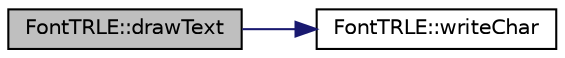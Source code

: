 digraph "FontTRLE::drawText"
{
 // INTERACTIVE_SVG=YES
  edge [fontname="Helvetica",fontsize="10",labelfontname="Helvetica",labelfontsize="10"];
  node [fontname="Helvetica",fontsize="10",shape=record];
  rankdir="LR";
  Node1 [label="FontTRLE::drawText",height=0.2,width=0.4,color="black", fillcolor="grey75", style="filled" fontcolor="black"];
  Node1 -> Node2 [color="midnightblue",fontsize="10",style="solid",fontname="Helvetica"];
  Node2 [label="FontTRLE::writeChar",height=0.2,width=0.4,color="black", fillcolor="white", style="filled",URL="$class_font_t_r_l_e.html#a402b01287739131316344858357085a4"];
}
